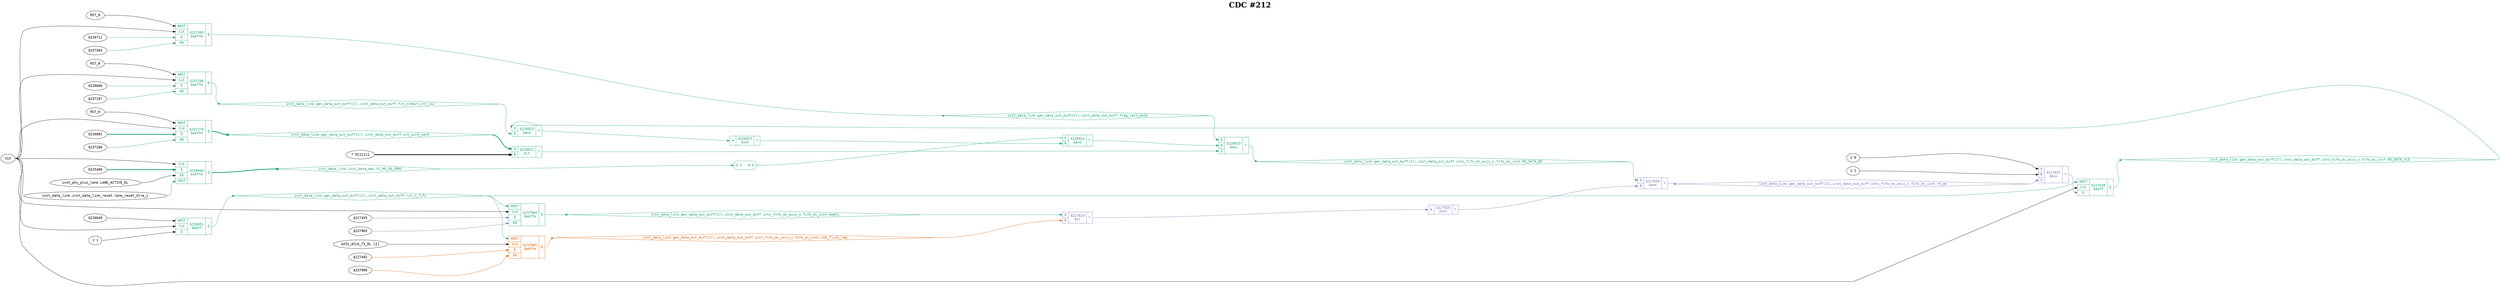 digraph "spacefibre_light_top" {
label=<<b>CDC #212</b>>;
labelloc="t"
fontsize="30"
node ["fontname"="Courier"]
edge ["fontname"="Courier"]
rankdir="LR";
remincross=true;
n8 [ shape=octagon, label="CLK", color="black", fontcolor="black", href="/src/ip_spacefibre_light_top/spacefibre_light_top.vhd#45" ];
n9 [ shape=diamond, label="inst_data_link.gen_data_out_buff(2)&#9586;.inst_data_out_buff.cnt_word_sent", colorscheme="dark28", color="1", fontcolor="1", href="/src/module_data_link/data_out_buf.vhd#155" ];
n10 [ shape=diamond, label="inst_data_link.gen_data_out_buff(2)&#9586;.inst_data_out_buff.fct_credit_cnt_low", colorscheme="dark28", color="1", fontcolor="1", href="/src/module_data_link/data_out_buf.vhd#158" ];
n11 [ shape=diamond, label="inst_data_link.gen_data_out_buff(2)&#9586;.inst_data_out_buff.flag_last_data", colorscheme="dark28", color="1", fontcolor="1", href="/src/module_data_link/data_out_buf.vhd#163" ];
n12 [ shape=diamond, label="inst_data_link.gen_data_out_buff(2)&#9586;.inst_data_out_buff.ints_fifo_dc_axis_s.fifo_dc_inst.RD_DATA_EN", colorscheme="dark28", color="1", fontcolor="1", href="/src/ip/fifo_dc/fifo_dc.vhd#54" ];
n13 [ shape=diamond, label="inst_data_link.gen_data_out_buff(2)&#9586;.inst_data_out_buff.ints_fifo_dc_axis_s.fifo_dc_inst.RD_DATA_VLD", colorscheme="dark28", color="1", fontcolor="1", href="/src/ip/fifo_dc/fifo_dc.vhd#55" ];
n14 [ shape=diamond, label="inst_data_link.gen_data_out_buff(2)&#9586;.inst_data_out_buff.ints_fifo_dc_axis_s.fifo_dc_inst.cmd_flush_req", colorscheme="dark28", color="2", fontcolor="2", href="/src/ip/fifo_dc/fifo_dc.vhd#111" ];
n15 [ shape=diamond, label="inst_data_link.gen_data_out_buff(2)&#9586;.inst_data_out_buff.ints_fifo_dc_axis_s.fifo_dc_inst.empty", colorscheme="dark28", color="1", fontcolor="1", href="/src/ip/fifo_dc/fifo_dc.vhd#129" ];
n16 [ shape=diamond, label="inst_data_link.gen_data_out_buff(2)&#9586;.inst_data_out_buff.ints_fifo_dc_axis_s.fifo_dc_inst.rd_en", colorscheme="dark28", color="3", fontcolor="3", href="/src/ip/fifo_dc/fifo_dc.vhd#124" ];
n17 [ shape=diamond, label="inst_data_link.gen_data_out_buff(2)&#9586;.inst_data_out_buff.rst_n_fifo", colorscheme="dark28", color="1", fontcolor="1", href="/src/module_data_link/data_out_buf.vhd#165" ];
n18 [ shape=diamond, label="inst_data_link.inst_data_mac.VC_RD_EN_DMAC", colorscheme="dark28", color="1", fontcolor="1", href="/src/module_data_link/data_mac.vhd#57" ];
{ rank="source"; n8;}
{ rank="sink";}
v0 [ label="RST_N" ];
v1 [ label="$226666" ];
v2 [ label="$237107" ];
c23 [ shape=record, label="{{<p19> ARST|<p8> CLK|<p20> D|<p21> EN}|$237106\n$adffe|{<p22> Q}}", colorscheme="dark28", color="1", fontcolor="1" , href="/src/module_data_link/data_out_buf.vhd#388"  ];
v3 [ label="RST_N" ];
v4 [ label="$226881" ];
v5 [ label="$237280" ];
c24 [ shape=record, label="{{<p19> ARST|<p8> CLK|<p20> D|<p21> EN}|$237279\n$adffe|{<p22> Q}}", colorscheme="dark28", color="1", fontcolor="1" , href="/src/module_data_link/data_out_buf.vhd#458"  ];
v6 [ label="RST_N" ];
v7 [ label="$226711" ];
v8 [ label="$237304" ];
c25 [ shape=record, label="{{<p19> ARST|<p8> CLK|<p20> D|<p21> EN}|$237303\n$adffe|{<p22> Q}}", colorscheme="dark28", color="1", fontcolor="1" , href="/src/module_data_link/data_out_buf.vhd#481"  ];
v9 [ label="$227455" ];
v10 [ label="$237965" ];
c26 [ shape=record, label="{{<p19> ARST|<p8> CLK|<p20> D|<p21> EN}|$237964\n$adffe|{<p22> Q}}", colorscheme="dark28", color="1", fontcolor="1" , href="/src/ip/fifo_dc/fifo_dc.vhd#378"  ];
v11 [ label="AXIS_ACLK_TX_DL [2]" ];
v12 [ label="$227492" ];
v13 [ label="$237996" ];
c27 [ shape=record, label="{{<p19> ARST|<p8> CLK|<p20> D|<p21> EN}|$237995\n$adffe|{<p22> Q}}", colorscheme="dark28", color="2", fontcolor="2" , href="/src/ip/fifo_dc/fifo_dc.vhd#440"  ];
v14 [ label="$225406" ];
v15 [ label="inst_phy_plus_lane.LANE_ACTIVE_DL" ];
v16 [ label="inst_data_link.inst_data_link_reset.lane_reset_dlre_i" ];
c29 [ shape=record, label="{{<p8> CLK|<p20> D|<p21> EN|<p28> SRST}|$238644\n$sdffe|{<p22> Q}}", colorscheme="dark28", color="1", fontcolor="1" , href="/src/module_data_link/data_mac.vhd#132"  ];
v17 [ label="7'0111111" ];
c33 [ shape=record, label="{{<p30> A|<p31> B}|$226921\n$lt|{<p32> Y}}", colorscheme="dark28", color="1", fontcolor="1" , href="/src/module_data_link/data_out_buf.vhd#180"  ];
c34 [ shape=record, label="{{<p30> A|<p31> B}|$226922\n$and|{<p32> Y}}", colorscheme="dark28", color="1", fontcolor="1" , href="/src/module_data_link/data_out_buf.vhd#180"  ];
c35 [ shape=record, label="{{<p30> A}|$226923\n$not|{<p32> Y}}", colorscheme="dark28", color="1", fontcolor="1" , href="/src/module_data_link/data_out_buf.vhd#180"  ];
c36 [ shape=record, label="{{<p30> A|<p31> B}|$226924\n$and|{<p32> Y}}", colorscheme="dark28", color="1", fontcolor="1" , href="/src/module_data_link/data_out_buf.vhd#180"  ];
x18 [ shape=record, style=rounded, label="<s0> 2:2 - 0:0 ", colorscheme="dark28", color="1", fontcolor="1" ];
x18:e -> c36:p30:w [arrowhead=odiamond, arrowtail=odiamond, dir=both, colorscheme="dark28", color="1", fontcolor="1", label=""];
c38 [ shape=record, label="{{<p30> A|<p31> B|<p37> S}|$226925\n$mux|{<p32> Y}}", colorscheme="dark28", color="1", fontcolor="1" , href="/src/module_data_link/data_out_buf.vhd#180"  ];
v19 [ label="$226649" ];
v20 [ label="1'1" ];
c39 [ shape=record, label="{{<p19> ARST|<p8> CLK|<p20> D}|$226951\n$adff|{<p22> Q}}", colorscheme="dark28", color="1", fontcolor="1" , href="/src/module_data_link/data_out_buf.vhd#225"  ];
c40 [ shape=record, label="{{<p19> ARST|<p8> CLK|<p20> D}|$227638\n$adff|{<p22> Q}}", colorscheme="dark28", color="1", fontcolor="1" , href="/src/ip/fifo_dc/fifo_dc.vhd#300"  ];
v21 [ label="1'0" ];
v22 [ label="1'1" ];
c41 [ shape=record, label="{{<p30> A|<p31> B|<p37> S}|$227637\n$mux|{<p32> Y}}", colorscheme="dark28", color="3", fontcolor="3" , href="/src/ip/fifo_dc/fifo_dc.vhd#305"  ];
c42 [ shape=record, label="{{<p30> A|<p31> B}|$227624\n$or|{<p32> Y}}", colorscheme="dark28", color="3", fontcolor="3" , href="/src/ip/fifo_dc/fifo_dc.vhd#290"  ];
c43 [ shape=record, label="{{<p30> A}|$227625\n$not|{<p32> Y}}", colorscheme="dark28", color="3", fontcolor="3" , href="/src/ip/fifo_dc/fifo_dc.vhd#290"  ];
c44 [ shape=record, label="{{<p30> A|<p31> B}|$227626\n$and|{<p32> Y}}", colorscheme="dark28", color="3", fontcolor="3" , href="/src/ip/fifo_dc/fifo_dc.vhd#290"  ];
c33:p32:e -> c38:p37:w [colorscheme="dark28", color="1", fontcolor="1", label=""];
c23:p22:e -> n10:w [colorscheme="dark28", color="1", fontcolor="1", label=""];
n10:e -> c34:p31:w [colorscheme="dark28", color="1", fontcolor="1", label=""];
c25:p22:e -> n11:w [colorscheme="dark28", color="1", fontcolor="1", label=""];
n11:e -> c38:p30:w [colorscheme="dark28", color="1", fontcolor="1", label=""];
c38:p32:e -> n12:w [colorscheme="dark28", color="1", fontcolor="1", label=""];
n12:e -> c44:p30:w [colorscheme="dark28", color="1", fontcolor="1", label=""];
c40:p22:e -> n13:w [colorscheme="dark28", color="1", fontcolor="1", label=""];
n13:e -> c34:p30:w [colorscheme="dark28", color="1", fontcolor="1", label=""];
c27:p22:e -> n14:w [colorscheme="dark28", color="2", fontcolor="2", label=""];
n14:e -> c42:p31:w [colorscheme="dark28", color="2", fontcolor="2", label=""];
c26:p22:e -> n15:w [colorscheme="dark28", color="1", fontcolor="1", label=""];
n15:e -> c42:p30:w [colorscheme="dark28", color="1", fontcolor="1", label=""];
c44:p32:e -> n16:w [colorscheme="dark28", color="3", fontcolor="3", label=""];
n16:e -> c41:p37:w [colorscheme="dark28", color="3", fontcolor="3", label=""];
c39:p22:e -> n17:w [colorscheme="dark28", color="1", fontcolor="1", label=""];
n17:e -> c26:p19:w [colorscheme="dark28", color="1", fontcolor="1", label=""];
n17:e -> c27:p19:w [colorscheme="dark28", color="1", fontcolor="1", label=""];
n17:e -> c40:p19:w [colorscheme="dark28", color="1", fontcolor="1", label=""];
c29:p22:e -> n18:w [colorscheme="dark28", color="1", fontcolor="1", style="setlinewidth(3)", label=""];
n18:e -> x18:s0:w [colorscheme="dark28", color="1", fontcolor="1", label=""];
c34:p32:e -> c35:p30:w [colorscheme="dark28", color="1", fontcolor="1", label=""];
c35:p32:e -> c36:p31:w [colorscheme="dark28", color="1", fontcolor="1", label=""];
c36:p32:e -> c38:p31:w [colorscheme="dark28", color="1", fontcolor="1", label=""];
c42:p32:e -> c43:p30:w [colorscheme="dark28", color="3", fontcolor="3", label=""];
c43:p32:e -> c44:p31:w [colorscheme="dark28", color="3", fontcolor="3", label=""];
c41:p32:e -> c40:p20:w [colorscheme="dark28", color="3", fontcolor="3", label=""];
n8:e -> c23:p8:w [color="black", fontcolor="black", label=""];
n8:e -> c24:p8:w [color="black", fontcolor="black", label=""];
n8:e -> c25:p8:w [color="black", fontcolor="black", label=""];
n8:e -> c26:p8:w [color="black", fontcolor="black", label=""];
n8:e -> c29:p8:w [color="black", fontcolor="black", label=""];
n8:e -> c39:p8:w [color="black", fontcolor="black", label=""];
n8:e -> c40:p8:w [color="black", fontcolor="black", label=""];
c24:p22:e -> n9:w [colorscheme="dark28", color="1", fontcolor="1", style="setlinewidth(3)", label=""];
n9:e -> c33:p30:w [colorscheme="dark28", color="1", fontcolor="1", style="setlinewidth(3)", label=""];
v0:e -> c23:p19:w [color="black", fontcolor="black", label=""];
v1:e -> c23:p20:w [colorscheme="dark28", color="1", fontcolor="1", label=""];
v10:e -> c26:p21:w [colorscheme="dark28", color="3", fontcolor="3", label=""];
v11:e -> c27:p8:w [color="black", fontcolor="black", label=""];
v12:e -> c27:p20:w [colorscheme="dark28", color="2", fontcolor="2", label=""];
v13:e -> c27:p21:w [colorscheme="dark28", color="2", fontcolor="2", label=""];
v14:e -> c29:p20:w [colorscheme="dark28", color="1", fontcolor="1", style="setlinewidth(3)", label=""];
v15:e -> c29:p21:w [color="black", fontcolor="black", label=""];
v16:e -> c29:p28:w [colorscheme="dark28", color="1", fontcolor="1", label=""];
v17:e -> c33:p31:w [color="black", fontcolor="black", style="setlinewidth(3)", label=""];
v19:e -> c39:p19:w [color="black", fontcolor="black", label=""];
v2:e -> c23:p21:w [colorscheme="dark28", color="1", fontcolor="1", label=""];
v20:e -> c39:p20:w [color="black", fontcolor="black", label=""];
v21:e -> c41:p30:w [color="black", fontcolor="black", label=""];
v22:e -> c41:p31:w [color="black", fontcolor="black", label=""];
v3:e -> c24:p19:w [color="black", fontcolor="black", label=""];
v4:e -> c24:p20:w [colorscheme="dark28", color="1", fontcolor="1", style="setlinewidth(3)", label=""];
v5:e -> c24:p21:w [colorscheme="dark28", color="1", fontcolor="1", label=""];
v6:e -> c25:p19:w [color="black", fontcolor="black", label=""];
v7:e -> c25:p20:w [colorscheme="dark28", color="1", fontcolor="1", label=""];
v8:e -> c25:p21:w [colorscheme="dark28", color="1", fontcolor="1", label=""];
v9:e -> c26:p20:w [colorscheme="dark28", color="3", fontcolor="3", label=""];
}
